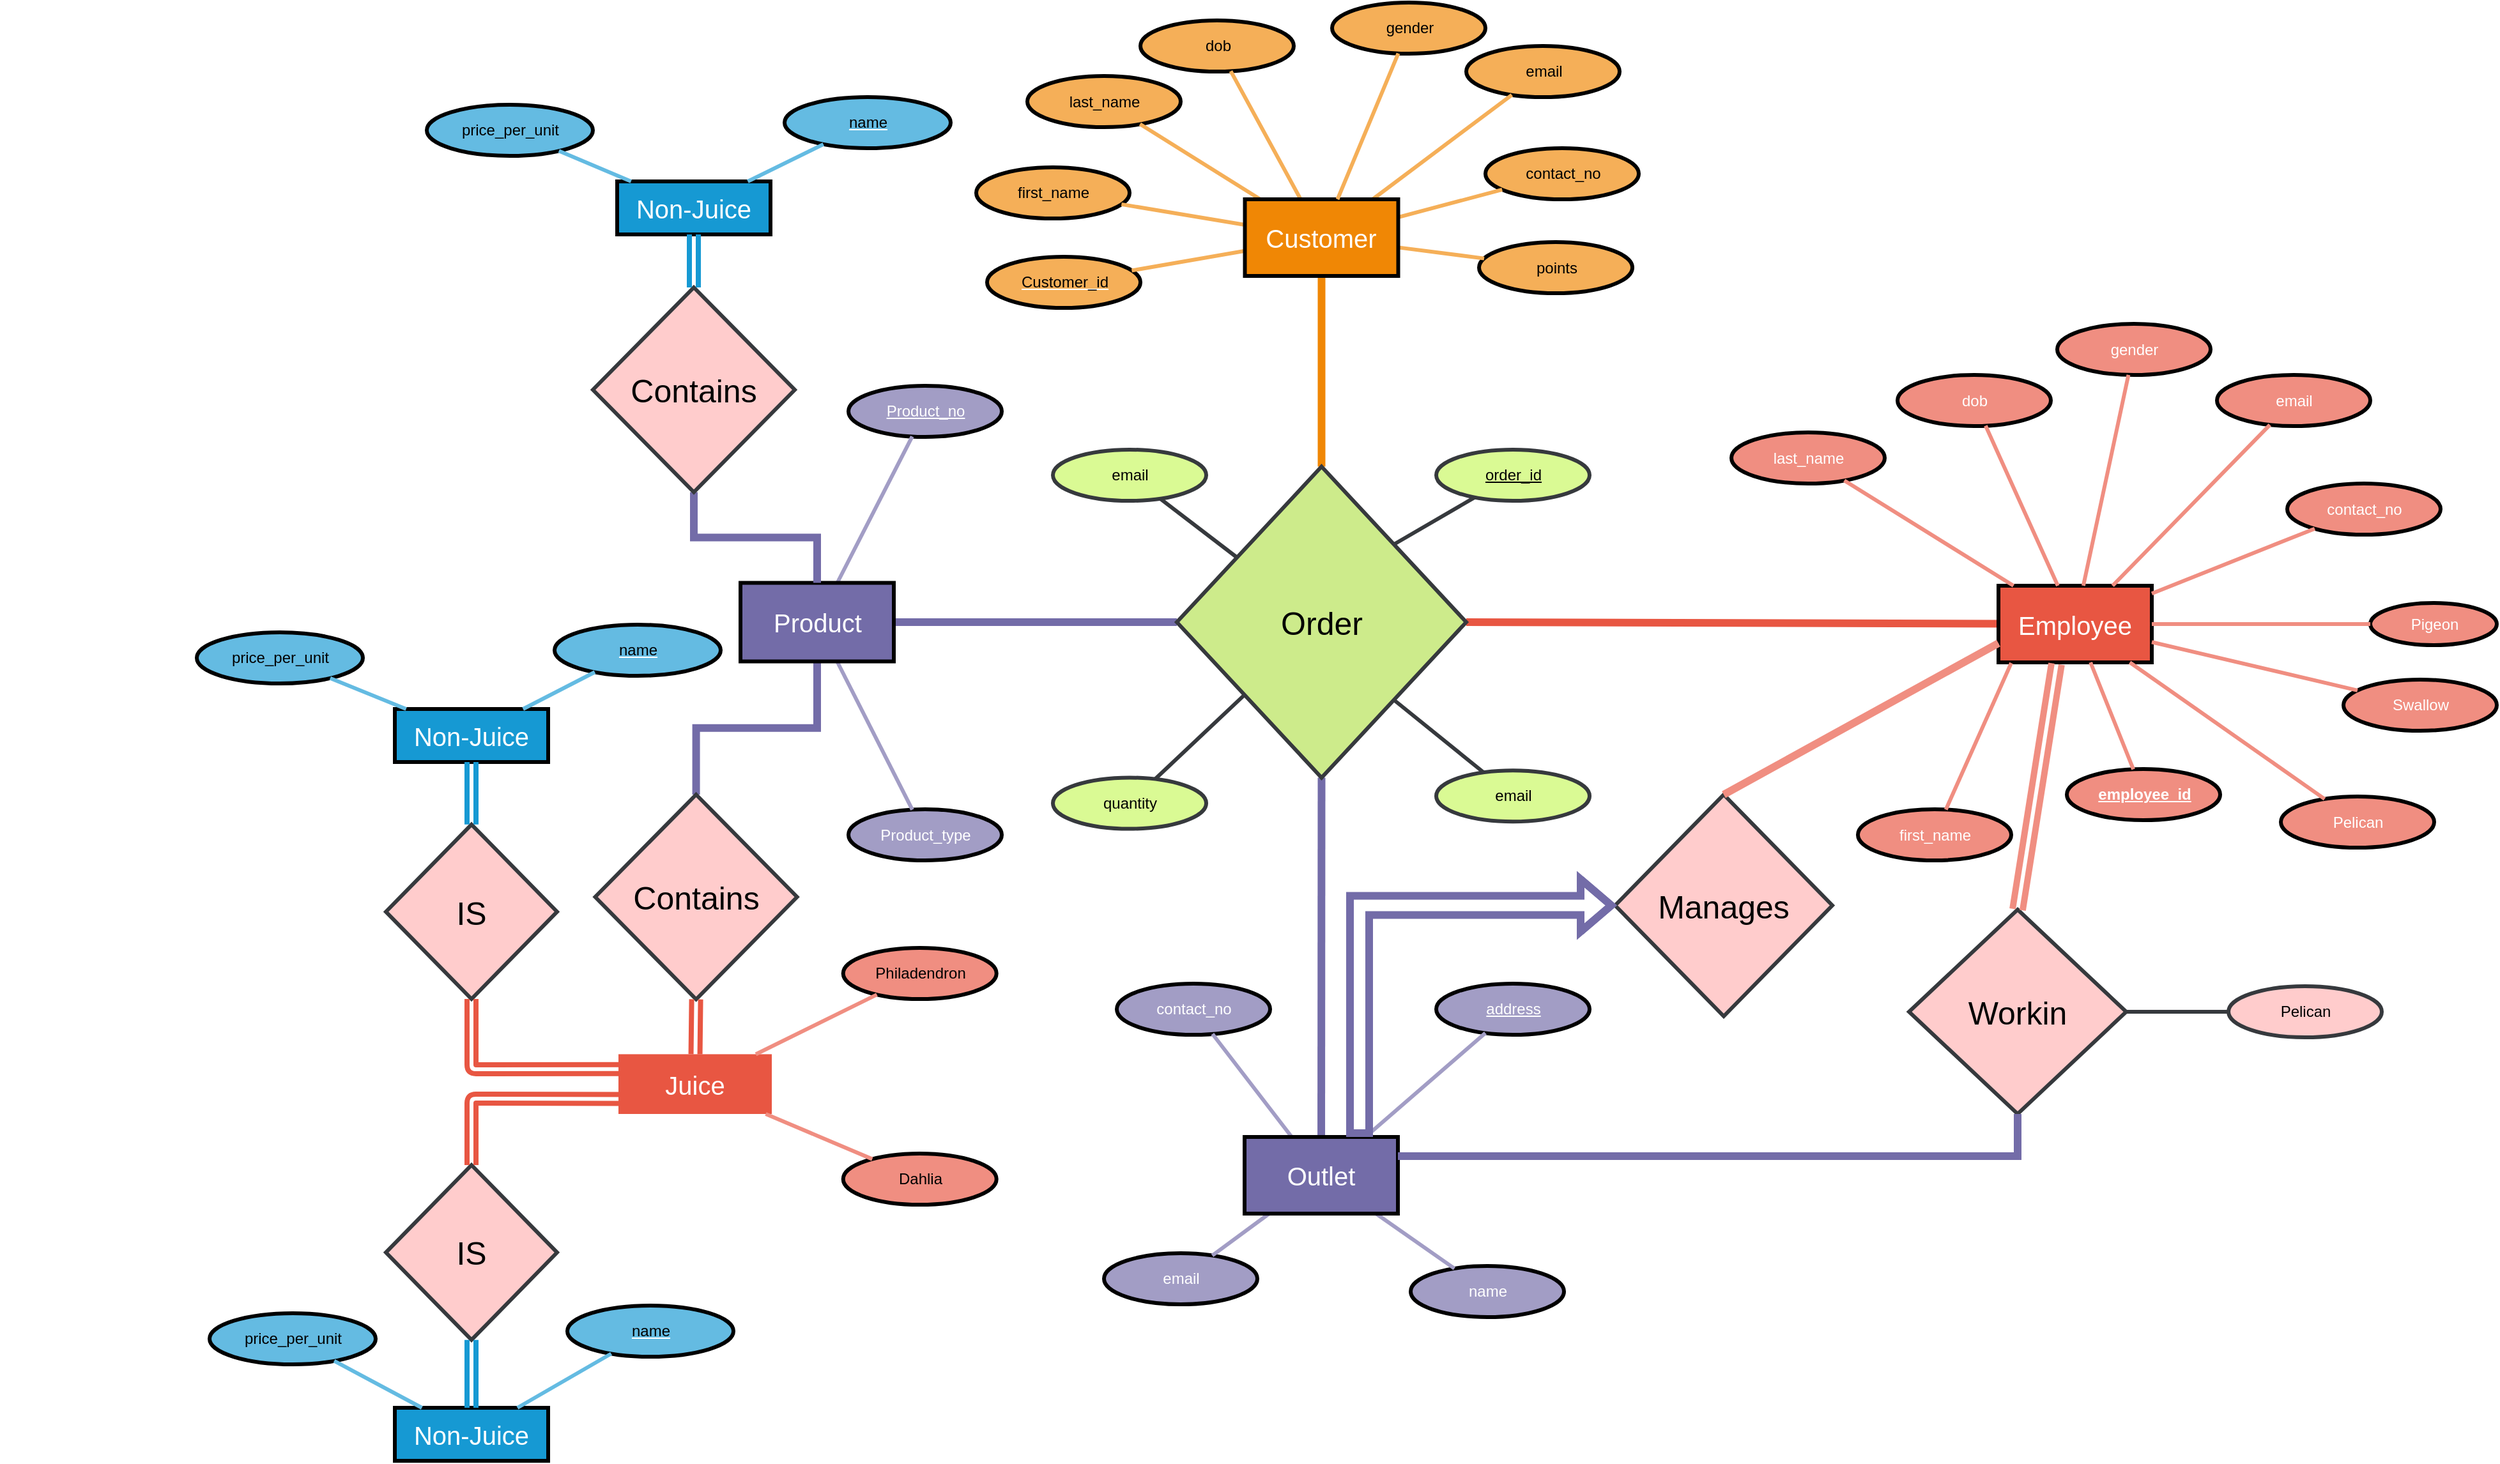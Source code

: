 <mxfile version="13.10.2" type="github">
  <diagram id="6a731a19-8d31-9384-78a2-239565b7b9f0" name="Page-1">
    <mxGraphModel dx="1393" dy="1600" grid="1" gridSize="10" guides="1" tooltips="1" connect="1" arrows="1" fold="1" page="1" pageScale="1" pageWidth="1169" pageHeight="827" background="#ffffff" math="0" shadow="0">
      <root>
        <mxCell id="0" />
        <mxCell id="1" parent="0" />
        <mxCell id="1360" style="endArrow=none;strokeWidth=6;strokeColor=#f08705;html=1;exitX=0.5;exitY=0;exitDx=0;exitDy=0;" parent="1" source="kfke6XZ2EHsCcAdk1a7N-1545" target="1351" edge="1">
          <mxGeometry relative="1" as="geometry">
            <mxPoint x="1119.428" y="661.509" as="sourcePoint" />
          </mxGeometry>
        </mxCell>
        <mxCell id="1361" style="endArrow=none;strokeWidth=6;strokeColor=#E85642;html=1;exitX=1;exitY=0.5;exitDx=0;exitDy=0;" parent="1" source="kfke6XZ2EHsCcAdk1a7N-1545" target="1352" edge="1">
          <mxGeometry relative="1" as="geometry">
            <mxPoint x="1215.894" y="757.975" as="sourcePoint" />
            <mxPoint x="1735" y="432" as="targetPoint" />
          </mxGeometry>
        </mxCell>
        <mxCell id="1363" style="endArrow=none;strokeWidth=6;strokeColor=#736CA8;html=1;exitX=0;exitY=0.5;exitDx=0;exitDy=0;" parent="1" source="kfke6XZ2EHsCcAdk1a7N-1545" target="1516" edge="1">
          <mxGeometry relative="1" as="geometry">
            <mxPoint x="915.334" y="823.747" as="sourcePoint" />
          </mxGeometry>
        </mxCell>
        <mxCell id="1364" style="endArrow=none;strokeWidth=6;strokeColor=#736ca8;html=1;exitX=0.5;exitY=1;exitDx=0;exitDy=0;" parent="1" source="kfke6XZ2EHsCcAdk1a7N-1545" target="1354" edge="1">
          <mxGeometry relative="1" as="geometry">
            <mxPoint x="1218.22" y="902.699" as="sourcePoint" />
          </mxGeometry>
        </mxCell>
        <mxCell id="1518" value="&lt;u&gt;Product_no&lt;/u&gt;" style="ellipse;fillColor=#a29dc5;strokeWidth=3;shadow=0;html=1;fontColor=#FFFFFF;" parent="1" vertex="1">
          <mxGeometry x="800" y="640" width="120" height="40" as="geometry" />
        </mxCell>
        <mxCell id="1525" value="Product_type" style="ellipse;fillColor=#a29dc5;strokeWidth=3;shadow=0;html=1;fontColor=#FFFFFF;" parent="1" vertex="1">
          <mxGeometry x="800" y="971.5" width="120" height="40" as="geometry" />
        </mxCell>
        <mxCell id="1530" value="" style="edgeStyle=none;endArrow=none;strokeWidth=3;strokeColor=#A29DC5;html=1;" parent="1" source="1516" target="1518" edge="1">
          <mxGeometry x="-1491" y="-302.5" width="100" height="100" as="geometry">
            <mxPoint x="-1491" y="-202.5" as="sourcePoint" />
            <mxPoint x="-1391" y="-302.5" as="targetPoint" />
          </mxGeometry>
        </mxCell>
        <mxCell id="1537" value="" style="edgeStyle=none;endArrow=none;strokeWidth=3;strokeColor=#A29DC5;html=1;" parent="1" source="1516" target="1525" edge="1">
          <mxGeometry x="-1491" y="-302.5" width="100" height="100" as="geometry">
            <mxPoint x="-1491" y="-202.5" as="sourcePoint" />
            <mxPoint x="-1391" y="-302.5" as="targetPoint" />
          </mxGeometry>
        </mxCell>
        <mxCell id="1542" style="edgeStyle=none;rounded=0;html=1;exitX=0.5;exitY=1;endArrow=none;endFill=0;jettySize=auto;orthogonalLoop=1;strokeColor=#736CA8;strokeWidth=2;fillColor=#64bbe2;fontSize=20;fontColor=#23445D;" parent="1" edge="1">
          <mxGeometry relative="1" as="geometry">
            <mxPoint x="137" y="771.5" as="sourcePoint" />
            <mxPoint x="137" y="771.5" as="targetPoint" />
          </mxGeometry>
        </mxCell>
        <mxCell id="kfke6XZ2EHsCcAdk1a7N-1545" value="&lt;font style=&quot;font-size: 25px&quot;&gt;Order&lt;/font&gt;" style="rhombus;whiteSpace=wrap;html=1;rounded=0;fillColor=#cdeb8b;strokeColor=#36393d;strokeWidth=3;" vertex="1" parent="1">
          <mxGeometry x="1057" y="703.25" width="226.5" height="243.5" as="geometry" />
        </mxCell>
        <mxCell id="kfke6XZ2EHsCcAdk1a7N-1552" value="" style="group" vertex="1" connectable="0" parent="1">
          <mxGeometry x="960" y="1098" width="470" height="284.5" as="geometry" />
        </mxCell>
        <mxCell id="1459" value="&lt;u&gt;address&lt;/u&gt;" style="ellipse;fillColor=#a29dc5;strokeWidth=3;shadow=0;html=1;fontColor=#FFFFFF;" parent="kfke6XZ2EHsCcAdk1a7N-1552" vertex="1">
          <mxGeometry x="300" y="10" width="120" height="40" as="geometry" />
        </mxCell>
        <mxCell id="1462" value="contact_no" style="ellipse;fillColor=#a29dc5;strokeWidth=3;shadow=0;html=1;fontColor=#FFFFFF;" parent="kfke6XZ2EHsCcAdk1a7N-1552" vertex="1">
          <mxGeometry x="50" y="10" width="120" height="40" as="geometry" />
        </mxCell>
        <mxCell id="1466" value="" style="edgeStyle=none;endArrow=none;strokeWidth=3;strokeColor=#A29DC5;html=1;" parent="kfke6XZ2EHsCcAdk1a7N-1552" source="1354" target="1462" edge="1">
          <mxGeometry x="-1300" y="-1190.5" width="100" height="100" as="geometry">
            <mxPoint x="-1300" y="-1090.5" as="sourcePoint" />
            <mxPoint x="-1200" y="-1190.5" as="targetPoint" />
          </mxGeometry>
        </mxCell>
        <mxCell id="1541" value="" style="edgeStyle=none;endArrow=none;strokeWidth=3;strokeColor=#A29DC5;html=1;" parent="kfke6XZ2EHsCcAdk1a7N-1552" source="1354" target="1459" edge="1">
          <mxGeometry x="-2725" y="-1495.5" width="100" height="100" as="geometry">
            <mxPoint x="-2725" y="-1395.5" as="sourcePoint" />
            <mxPoint x="-2625" y="-1495.5" as="targetPoint" />
          </mxGeometry>
        </mxCell>
        <mxCell id="1458" value="email" style="ellipse;fillColor=#a29dc5;strokeWidth=3;shadow=0;html=1;fontColor=#FFFFFF;" parent="kfke6XZ2EHsCcAdk1a7N-1552" vertex="1">
          <mxGeometry x="40" y="221" width="120" height="40" as="geometry" />
        </mxCell>
        <mxCell id="1465" value="" style="edgeStyle=none;endArrow=none;strokeWidth=3;strokeColor=#A29DC5;html=1;" parent="kfke6XZ2EHsCcAdk1a7N-1552" source="1354" target="1458" edge="1">
          <mxGeometry x="-1300" y="-959.5" width="100" height="100" as="geometry">
            <mxPoint x="-1300" y="-859.5" as="sourcePoint" />
            <mxPoint x="-1200" y="-959.5" as="targetPoint" />
          </mxGeometry>
        </mxCell>
        <mxCell id="1460" value="name" style="ellipse;fillColor=#a29dc5;strokeWidth=3;shadow=0;html=1;fontColor=#FFFFFF;" parent="kfke6XZ2EHsCcAdk1a7N-1552" vertex="1">
          <mxGeometry x="280" y="231" width="120" height="40" as="geometry" />
        </mxCell>
        <mxCell id="1463" value="" style="edgeStyle=none;endArrow=none;strokeWidth=3;strokeColor=#A29DC5;html=1;" parent="kfke6XZ2EHsCcAdk1a7N-1552" source="1354" target="1460" edge="1">
          <mxGeometry x="-1300" y="-959.5" width="100" height="100" as="geometry">
            <mxPoint x="-1300" y="-859.5" as="sourcePoint" />
            <mxPoint x="-1200" y="-959.5" as="targetPoint" />
          </mxGeometry>
        </mxCell>
        <mxCell id="1354" value="Outlet" style="rectangle;whiteSpace=wrap;html=1;shadow=0;fontFamily=Helvetica;fontSize=20;fontColor=#FFFFFF;align=center;strokeWidth=3;fillColor=#736ca8;" parent="kfke6XZ2EHsCcAdk1a7N-1552" vertex="1">
          <mxGeometry x="150" y="130" width="120" height="60" as="geometry" />
        </mxCell>
        <mxCell id="kfke6XZ2EHsCcAdk1a7N-1556" value="" style="group" vertex="1" connectable="0" parent="1">
          <mxGeometry x="1471" y="591.5" width="619" height="420" as="geometry" />
        </mxCell>
        <mxCell id="kfke6XZ2EHsCcAdk1a7N-1597" value="" style="group" vertex="1" connectable="0" parent="kfke6XZ2EHsCcAdk1a7N-1556">
          <mxGeometry x="20" width="599" height="420" as="geometry" />
        </mxCell>
        <mxCell id="1352" value="Employee" style="rectangle;whiteSpace=wrap;html=1;shadow=0;fontFamily=Helvetica;fontSize=20;fontColor=#FFFFFF;align=center;strokeWidth=3;fillColor=#E85642;" parent="kfke6XZ2EHsCcAdk1a7N-1597" vertex="1">
          <mxGeometry x="209" y="205" width="120" height="60" as="geometry" />
        </mxCell>
        <mxCell id="1415" value="last_name" style="ellipse;fillColor=#f08e81;strokeWidth=3;shadow=0;html=1;fontColor=#FFFFFF;" parent="kfke6XZ2EHsCcAdk1a7N-1597" vertex="1">
          <mxGeometry y="85" width="120" height="40" as="geometry" />
        </mxCell>
        <mxCell id="1416" value="dob" style="ellipse;fillColor=#f08e81;strokeWidth=3;shadow=0;html=1;fontColor=#FFFFFF;" parent="kfke6XZ2EHsCcAdk1a7N-1597" vertex="1">
          <mxGeometry x="130" y="40" width="120" height="40" as="geometry" />
        </mxCell>
        <mxCell id="1417" value="gender" style="ellipse;fillColor=#f08e81;strokeWidth=3;shadow=0;html=1;fontColor=#FFFFFF;" parent="kfke6XZ2EHsCcAdk1a7N-1597" vertex="1">
          <mxGeometry x="255" width="120" height="40" as="geometry" />
        </mxCell>
        <mxCell id="1418" value="email" style="ellipse;fillColor=#f08e81;strokeWidth=3;shadow=0;html=1;fontColor=#FFFFFF;" parent="kfke6XZ2EHsCcAdk1a7N-1597" vertex="1">
          <mxGeometry x="380" y="40" width="120" height="40" as="geometry" />
        </mxCell>
        <mxCell id="1419" value="contact_no" style="ellipse;fillColor=#f08e81;strokeWidth=3;shadow=0;html=1;fontColor=#FFFFFF;" parent="kfke6XZ2EHsCcAdk1a7N-1597" vertex="1">
          <mxGeometry x="435" y="125" width="120" height="40" as="geometry" />
        </mxCell>
        <mxCell id="1421" value="Pelican" style="ellipse;fillColor=#f08e81;strokeWidth=3;shadow=0;html=1;fontColor=#FFFFFF;" parent="kfke6XZ2EHsCcAdk1a7N-1597" vertex="1">
          <mxGeometry x="430" y="370" width="120" height="40" as="geometry" />
        </mxCell>
        <mxCell id="1426" value="" style="edgeStyle=none;endArrow=none;strokeWidth=3;strokeColor=#F08E81;html=1;" parent="kfke6XZ2EHsCcAdk1a7N-1597" source="1352" target="1415" edge="1">
          <mxGeometry x="-1480" y="-60" width="100" height="100" as="geometry">
            <mxPoint x="-1480" y="40" as="sourcePoint" />
            <mxPoint x="-1380" y="-60" as="targetPoint" />
          </mxGeometry>
        </mxCell>
        <mxCell id="1427" value="" style="edgeStyle=none;endArrow=none;strokeWidth=3;strokeColor=#F08E81;html=1;" parent="kfke6XZ2EHsCcAdk1a7N-1597" source="1352" target="1416" edge="1">
          <mxGeometry x="-1480" y="-60" width="100" height="100" as="geometry">
            <mxPoint x="-1480" y="40" as="sourcePoint" />
            <mxPoint x="-1380" y="-60" as="targetPoint" />
          </mxGeometry>
        </mxCell>
        <mxCell id="1428" value="" style="edgeStyle=none;endArrow=none;strokeWidth=3;strokeColor=#F08E81;html=1;" parent="kfke6XZ2EHsCcAdk1a7N-1597" source="1352" target="1417" edge="1">
          <mxGeometry x="-1480" y="-60" width="100" height="100" as="geometry">
            <mxPoint x="-1480" y="40" as="sourcePoint" />
            <mxPoint x="-1380" y="-60" as="targetPoint" />
          </mxGeometry>
        </mxCell>
        <mxCell id="1429" value="" style="edgeStyle=none;endArrow=none;strokeWidth=3;strokeColor=#F08E81;html=1;" parent="kfke6XZ2EHsCcAdk1a7N-1597" source="1352" target="1418" edge="1">
          <mxGeometry x="-1480" y="-60" width="100" height="100" as="geometry">
            <mxPoint x="-1480" y="40" as="sourcePoint" />
            <mxPoint x="-1380" y="-60" as="targetPoint" />
          </mxGeometry>
        </mxCell>
        <mxCell id="1430" value="" style="edgeStyle=none;endArrow=none;strokeWidth=3;strokeColor=#F08E81;html=1;" parent="kfke6XZ2EHsCcAdk1a7N-1597" source="1352" target="1419" edge="1">
          <mxGeometry x="-1480" y="-60" width="100" height="100" as="geometry">
            <mxPoint x="-1480" y="40" as="sourcePoint" />
            <mxPoint x="-1380" y="-60" as="targetPoint" />
          </mxGeometry>
        </mxCell>
        <mxCell id="1433" value="" style="edgeStyle=none;endArrow=none;strokeWidth=3;strokeColor=#F08E81;html=1;" parent="kfke6XZ2EHsCcAdk1a7N-1597" source="1352" target="1421" edge="1">
          <mxGeometry x="-1480" y="-60" width="100" height="100" as="geometry">
            <mxPoint x="-1480" y="40" as="sourcePoint" />
            <mxPoint x="-1380" y="-60" as="targetPoint" />
          </mxGeometry>
        </mxCell>
        <mxCell id="1413" value="&lt;u&gt;&lt;b&gt;employee_id&lt;/b&gt;&lt;/u&gt;" style="ellipse;fillColor=#f08e81;strokeWidth=3;shadow=0;html=1;fontColor=#FFFFFF;" parent="kfke6XZ2EHsCcAdk1a7N-1597" vertex="1">
          <mxGeometry x="262.5" y="348.5" width="120" height="40" as="geometry" />
        </mxCell>
        <mxCell id="1424" value="" style="edgeStyle=none;endArrow=none;strokeWidth=3;strokeColor=#F08E81;html=1;" parent="kfke6XZ2EHsCcAdk1a7N-1597" source="1352" target="1413" edge="1">
          <mxGeometry x="-1480" y="-60" width="100" height="100" as="geometry">
            <mxPoint x="-1480" y="40" as="sourcePoint" />
            <mxPoint x="-1380" y="-60" as="targetPoint" />
          </mxGeometry>
        </mxCell>
        <mxCell id="1412" value="Pigeon" style="ellipse;fillColor=#f08e81;strokeWidth=3;shadow=0;html=1;fontColor=#FFFFFF;" parent="kfke6XZ2EHsCcAdk1a7N-1597" vertex="1">
          <mxGeometry x="500" y="218.5" width="99" height="33" as="geometry" />
        </mxCell>
        <mxCell id="1431" value="" style="edgeStyle=none;endArrow=none;strokeWidth=3;strokeColor=#F08E81;html=1;" parent="kfke6XZ2EHsCcAdk1a7N-1597" source="1352" target="1412" edge="1">
          <mxGeometry x="-1230" y="-61.5" width="100" height="100" as="geometry">
            <mxPoint x="-1230" y="38.5" as="sourcePoint" />
            <mxPoint x="-1130" y="-61.5" as="targetPoint" />
          </mxGeometry>
        </mxCell>
        <mxCell id="1414" value="first_name" style="ellipse;fillColor=#f08e81;strokeWidth=3;shadow=0;html=1;fontColor=#FFFFFF;" parent="kfke6XZ2EHsCcAdk1a7N-1597" vertex="1">
          <mxGeometry x="99" y="380" width="120" height="40" as="geometry" />
        </mxCell>
        <mxCell id="1514" style="edgeStyle=orthogonalEdgeStyle;rounded=0;html=1;exitX=0.75;exitY=0;entryX=0.75;entryY=0;startArrow=none;startFill=0;endArrow=block;endFill=1;jettySize=auto;orthogonalLoop=1;strokeColor=#12aab5;strokeWidth=6;fontSize=20;fontColor=#2F5B7C;" parent="kfke6XZ2EHsCcAdk1a7N-1597" source="1414" target="1414" edge="1">
          <mxGeometry relative="1" as="geometry" />
        </mxCell>
        <mxCell id="1425" value="" style="edgeStyle=none;endArrow=none;strokeWidth=3;strokeColor=#F08E81;html=1;" parent="kfke6XZ2EHsCcAdk1a7N-1597" target="1414" edge="1">
          <mxGeometry x="-1391" y="-60" width="100" height="100" as="geometry">
            <mxPoint x="219" y="265.5" as="sourcePoint" />
            <mxPoint x="-1291" y="-60" as="targetPoint" />
          </mxGeometry>
        </mxCell>
        <mxCell id="1422" value="Swallow" style="ellipse;fillColor=#f08e81;strokeWidth=3;shadow=0;html=1;fontColor=#FFFFFF;" parent="kfke6XZ2EHsCcAdk1a7N-1597" vertex="1">
          <mxGeometry x="479" y="278.5" width="120" height="40" as="geometry" />
        </mxCell>
        <mxCell id="1432" value="" style="edgeStyle=none;endArrow=none;strokeWidth=3;strokeColor=#F08E81;html=1;" parent="kfke6XZ2EHsCcAdk1a7N-1597" source="1352" target="1422" edge="1">
          <mxGeometry x="-1141" y="-61.5" width="100" height="100" as="geometry">
            <mxPoint x="-1141" y="38.5" as="sourcePoint" />
            <mxPoint x="-1041" y="-61.5" as="targetPoint" />
          </mxGeometry>
        </mxCell>
        <mxCell id="kfke6XZ2EHsCcAdk1a7N-1561" value="email" style="ellipse;strokeColor=#36393d;strokeWidth=3;shadow=0;html=1;fillColor=#DAFA94;" vertex="1" parent="1">
          <mxGeometry x="1260" y="941.11" width="120" height="40" as="geometry" />
        </mxCell>
        <mxCell id="kfke6XZ2EHsCcAdk1a7N-1562" value="" style="edgeStyle=none;endArrow=none;strokeWidth=3;strokeColor=#36393d;html=1;exitX=1;exitY=1;exitDx=0;exitDy=0;fillColor=#cdeb8b;" edge="1" parent="1" target="kfke6XZ2EHsCcAdk1a7N-1561" source="kfke6XZ2EHsCcAdk1a7N-1545">
          <mxGeometry x="18.5" y="526.5" width="100" height="100" as="geometry">
            <mxPoint x="1220" y="760" as="sourcePoint" />
            <mxPoint x="118.5" y="526.5" as="targetPoint" />
          </mxGeometry>
        </mxCell>
        <mxCell id="kfke6XZ2EHsCcAdk1a7N-1563" value="&lt;u&gt;order_id&lt;/u&gt;" style="ellipse;strokeColor=#36393d;strokeWidth=3;shadow=0;html=1;fillColor=#DAFA94;" vertex="1" parent="1">
          <mxGeometry x="1260" y="690" width="120" height="40" as="geometry" />
        </mxCell>
        <mxCell id="kfke6XZ2EHsCcAdk1a7N-1564" value="" style="edgeStyle=none;endArrow=none;strokeWidth=3;strokeColor=#36393d;html=1;exitX=1;exitY=0;exitDx=0;exitDy=0;fillColor=#cdeb8b;" edge="1" parent="1" target="kfke6XZ2EHsCcAdk1a7N-1563" source="kfke6XZ2EHsCcAdk1a7N-1545">
          <mxGeometry x="-26.37" y="483.87" width="100" height="100" as="geometry">
            <mxPoint x="1180.005" y="721.495" as="sourcePoint" />
            <mxPoint x="73.63" y="483.87" as="targetPoint" />
          </mxGeometry>
        </mxCell>
        <mxCell id="kfke6XZ2EHsCcAdk1a7N-1566" value="email" style="ellipse;strokeColor=#36393d;strokeWidth=3;shadow=0;html=1;fillColor=#DAFA94;" vertex="1" parent="1">
          <mxGeometry x="960.0" y="690" width="120" height="40" as="geometry" />
        </mxCell>
        <mxCell id="kfke6XZ2EHsCcAdk1a7N-1567" value="" style="edgeStyle=none;endArrow=none;strokeWidth=3;strokeColor=#36393d;html=1;fillColor=#cdeb8b;" edge="1" parent="1" target="kfke6XZ2EHsCcAdk1a7N-1566" source="kfke6XZ2EHsCcAdk1a7N-1545">
          <mxGeometry x="-286.37" y="395.19" width="100" height="100" as="geometry">
            <mxPoint x="920.005" y="632.815" as="sourcePoint" />
            <mxPoint x="-186.37" y="395.19" as="targetPoint" />
          </mxGeometry>
        </mxCell>
        <mxCell id="kfke6XZ2EHsCcAdk1a7N-1568" value="quantity" style="ellipse;strokeColor=#36393d;strokeWidth=3;shadow=0;html=1;fillColor=#DAFA94;" vertex="1" parent="1">
          <mxGeometry x="960.0" y="946.75" width="120" height="40" as="geometry" />
        </mxCell>
        <mxCell id="kfke6XZ2EHsCcAdk1a7N-1569" value="" style="edgeStyle=none;endArrow=none;strokeWidth=3;strokeColor=#36393d;html=1;fillColor=#cdeb8b;" edge="1" parent="1" target="kfke6XZ2EHsCcAdk1a7N-1568" source="kfke6XZ2EHsCcAdk1a7N-1545">
          <mxGeometry x="-297" y="836.3" width="100" height="100" as="geometry">
            <mxPoint x="1110.634" y="1185.997" as="sourcePoint" />
            <mxPoint x="-197" y="836.3" as="targetPoint" />
          </mxGeometry>
        </mxCell>
        <mxCell id="kfke6XZ2EHsCcAdk1a7N-1570" value="&lt;font style=&quot;font-size: 25px&quot;&gt;Workin&lt;/font&gt;" style="rhombus;whiteSpace=wrap;html=1;rounded=0;fillColor=#ffcccc;strokeColor=#36393d;strokeWidth=3;" vertex="1" parent="1">
          <mxGeometry x="1630" y="1050" width="170" height="160" as="geometry" />
        </mxCell>
        <mxCell id="kfke6XZ2EHsCcAdk1a7N-1560" value="" style="edgeStyle=none;endArrow=none;strokeWidth=5;strokeColor=#F08E81;html=1;exitX=0.379;exitY=1.021;exitDx=0;exitDy=0;exitPerimeter=0;entryX=0.5;entryY=0;entryDx=0;entryDy=0;shape=link;" edge="1" parent="1" source="1352" target="kfke6XZ2EHsCcAdk1a7N-1570">
          <mxGeometry x="-1488.75" y="27" width="100" height="100" as="geometry">
            <mxPoint x="2085.002" y="942" as="sourcePoint" />
            <mxPoint x="2084" y="1070" as="targetPoint" />
          </mxGeometry>
        </mxCell>
        <mxCell id="kfke6XZ2EHsCcAdk1a7N-1571" value="Pelican" style="ellipse;strokeWidth=3;shadow=0;html=1;strokeColor=#36393d;fillColor=#ffcccc;" vertex="1" parent="1">
          <mxGeometry x="1880" y="1110" width="120" height="40" as="geometry" />
        </mxCell>
        <mxCell id="kfke6XZ2EHsCcAdk1a7N-1572" value="" style="edgeStyle=none;endArrow=none;strokeWidth=3;strokeColor=#36393d;html=1;fillColor=#ffff88;exitX=1;exitY=0.5;exitDx=0;exitDy=0;" edge="1" parent="1" target="kfke6XZ2EHsCcAdk1a7N-1571" source="kfke6XZ2EHsCcAdk1a7N-1570">
          <mxGeometry x="-1396.76" y="253" width="100" height="100" as="geometry">
            <mxPoint x="2190" y="1190" as="sourcePoint" />
            <mxPoint x="-1296.76" y="253" as="targetPoint" />
          </mxGeometry>
        </mxCell>
        <mxCell id="kfke6XZ2EHsCcAdk1a7N-1573" value="&lt;font style=&quot;font-size: 25px&quot;&gt;Manages&lt;/font&gt;" style="rhombus;whiteSpace=wrap;html=1;rounded=0;strokeColor=#36393d;strokeWidth=3;fillColor=#ffcccc;" vertex="1" parent="1">
          <mxGeometry x="1400" y="960" width="170" height="173.5" as="geometry" />
        </mxCell>
        <mxCell id="kfke6XZ2EHsCcAdk1a7N-1574" value="" style="edgeStyle=none;endArrow=none;strokeWidth=6;strokeColor=#F08E81;html=1;exitX=0;exitY=0.75;exitDx=0;exitDy=0;entryX=0.5;entryY=0;entryDx=0;entryDy=0;" edge="1" parent="1" source="1352" target="kfke6XZ2EHsCcAdk1a7N-1573">
          <mxGeometry x="-1702" y="56.12" width="100" height="100" as="geometry">
            <mxPoint x="1871.23" y="885.38" as="sourcePoint" />
            <mxPoint x="1870" y="1094.62" as="targetPoint" />
          </mxGeometry>
        </mxCell>
        <mxCell id="kfke6XZ2EHsCcAdk1a7N-1577" style="edgeStyle=orthogonalEdgeStyle;rounded=0;orthogonalLoop=1;jettySize=auto;html=1;exitX=0.75;exitY=0;exitDx=0;exitDy=0;endArrow=block;endFill=0;strokeWidth=6;entryX=0;entryY=0.5;entryDx=0;entryDy=0;strokeColor=#736CA8;shape=flexArrow;" edge="1" parent="1" source="1354" target="kfke6XZ2EHsCcAdk1a7N-1573">
          <mxGeometry relative="1" as="geometry">
            <mxPoint x="1560" y="1090" as="targetPoint" />
          </mxGeometry>
        </mxCell>
        <mxCell id="kfke6XZ2EHsCcAdk1a7N-1584" style="edgeStyle=orthogonalEdgeStyle;rounded=0;orthogonalLoop=1;jettySize=auto;html=1;exitX=1;exitY=0.25;exitDx=0;exitDy=0;endArrow=none;endFill=0;strokeColor=#736CA8;strokeWidth=6;entryX=0.5;entryY=1;entryDx=0;entryDy=0;" edge="1" parent="1" source="1354" target="kfke6XZ2EHsCcAdk1a7N-1570">
          <mxGeometry relative="1" as="geometry">
            <mxPoint x="1970" y="1320" as="targetPoint" />
          </mxGeometry>
        </mxCell>
        <mxCell id="kfke6XZ2EHsCcAdk1a7N-1590" style="edgeStyle=orthogonalEdgeStyle;rounded=0;orthogonalLoop=1;jettySize=auto;html=1;exitX=0.5;exitY=1;exitDx=0;exitDy=0;entryX=0.5;entryY=0;entryDx=0;entryDy=0;endArrow=none;endFill=0;strokeColor=#736CA8;strokeWidth=6;" edge="1" parent="1" source="1516" target="kfke6XZ2EHsCcAdk1a7N-1589">
          <mxGeometry relative="1" as="geometry" />
        </mxCell>
        <mxCell id="1516" value="Product" style="rectangle;whiteSpace=wrap;html=1;shadow=0;fontFamily=Helvetica;fontSize=20;fontColor=#FFFFFF;align=center;strokeWidth=3;fillColor=#736ca8;" parent="1" vertex="1">
          <mxGeometry x="715.5" y="794.25" width="120" height="61.5" as="geometry" />
        </mxCell>
        <mxCell id="kfke6XZ2EHsCcAdk1a7N-1586" style="edgeStyle=orthogonalEdgeStyle;rounded=0;orthogonalLoop=1;jettySize=auto;html=1;exitX=0.5;exitY=1;exitDx=0;exitDy=0;entryX=0.5;entryY=0;entryDx=0;entryDy=0;endArrow=none;endFill=0;strokeColor=#736CA8;strokeWidth=6;" edge="1" parent="1" source="kfke6XZ2EHsCcAdk1a7N-1585" target="1516">
          <mxGeometry relative="1" as="geometry" />
        </mxCell>
        <mxCell id="kfke6XZ2EHsCcAdk1a7N-1595" value="" style="group" vertex="1" connectable="0" parent="1">
          <mxGeometry x="910" y="340" width="518.5" height="239" as="geometry" />
        </mxCell>
        <mxCell id="1394" value="&lt;font color=&quot;#000000&quot;&gt;gender&lt;/font&gt;" style="ellipse;fillColor=#f5af58;strokeWidth=3;shadow=0;html=1;fontColor=#FFFFFF;" parent="kfke6XZ2EHsCcAdk1a7N-1595" vertex="1">
          <mxGeometry x="268.5" width="120" height="40" as="geometry" />
        </mxCell>
        <mxCell id="kfke6XZ2EHsCcAdk1a7N-1593" value="" style="group" vertex="1" connectable="0" parent="kfke6XZ2EHsCcAdk1a7N-1595">
          <mxGeometry x="-10" y="14" width="518.5" height="225" as="geometry" />
        </mxCell>
        <mxCell id="1390" value="&lt;u&gt;&lt;font color=&quot;#000000&quot;&gt;Customer_id&lt;/font&gt;&lt;/u&gt;" style="ellipse;fillColor=#f5af58;strokeWidth=3;shadow=0;html=1;fontColor=#FFFFFF;" parent="kfke6XZ2EHsCcAdk1a7N-1593" vertex="1">
          <mxGeometry x="8.5" y="185" width="120" height="40" as="geometry" />
        </mxCell>
        <mxCell id="1391" value="&lt;font color=&quot;#000000&quot;&gt;first_name&lt;/font&gt;" style="ellipse;fillColor=#f5af58;strokeWidth=3;shadow=0;html=1;fontColor=#FFFFFF;" parent="kfke6XZ2EHsCcAdk1a7N-1593" vertex="1">
          <mxGeometry y="115" width="120" height="40" as="geometry" />
        </mxCell>
        <mxCell id="1392" value="&lt;font color=&quot;#000000&quot;&gt;last_name&lt;/font&gt;" style="ellipse;fillColor=#f5af58;strokeWidth=3;shadow=0;html=1;fontColor=#FFFFFF;" parent="kfke6XZ2EHsCcAdk1a7N-1593" vertex="1">
          <mxGeometry x="40" y="43.5" width="120" height="40" as="geometry" />
        </mxCell>
        <mxCell id="1393" value="&lt;font color=&quot;#000000&quot;&gt;dob&lt;/font&gt;" style="ellipse;fillColor=#f5af58;strokeWidth=3;shadow=0;html=1;fontColor=#FFFFFF;" parent="kfke6XZ2EHsCcAdk1a7N-1593" vertex="1">
          <mxGeometry x="128.5" width="120" height="40" as="geometry" />
        </mxCell>
        <mxCell id="kfke6XZ2EHsCcAdk1a7N-1547" style="edgeStyle=orthogonalEdgeStyle;rounded=0;orthogonalLoop=1;jettySize=auto;html=1;" edge="1" parent="kfke6XZ2EHsCcAdk1a7N-1593">
          <mxGeometry relative="1" as="geometry">
            <mxPoint x="443.333" y="53.5" as="targetPoint" />
            <mxPoint x="443" y="43.5" as="sourcePoint" />
          </mxGeometry>
        </mxCell>
        <mxCell id="1395" value="&lt;font color=&quot;#000000&quot;&gt;email&lt;/font&gt;" style="ellipse;fillColor=#f5af58;strokeWidth=3;shadow=0;html=1;fontColor=#FFFFFF;" parent="kfke6XZ2EHsCcAdk1a7N-1593" vertex="1">
          <mxGeometry x="383.5" y="20" width="120" height="40" as="geometry" />
        </mxCell>
        <mxCell id="1396" value="&lt;font color=&quot;#000000&quot;&gt;contact_no&lt;/font&gt;" style="ellipse;fillColor=#f5af58;strokeWidth=3;shadow=0;html=1;fontColor=#FFFFFF;" parent="kfke6XZ2EHsCcAdk1a7N-1593" vertex="1">
          <mxGeometry x="398.5" y="100" width="120" height="40" as="geometry" />
        </mxCell>
        <mxCell id="1397" value="&lt;font color=&quot;#000000&quot;&gt;points&lt;/font&gt;" style="ellipse;fillColor=#f5af58;strokeWidth=3;shadow=0;html=1;fontColor=#FFFFFF;" parent="kfke6XZ2EHsCcAdk1a7N-1593" vertex="1">
          <mxGeometry x="393.5" y="173.5" width="120" height="40" as="geometry" />
        </mxCell>
        <mxCell id="1402" value="" style="edgeStyle=none;endArrow=none;strokeWidth=3;strokeColor=#F5AF58;html=1;" parent="kfke6XZ2EHsCcAdk1a7N-1593" source="1351" target="1390" edge="1">
          <mxGeometry x="-896.5" y="-105" width="100" height="100" as="geometry">
            <mxPoint x="-896.5" y="-5" as="sourcePoint" />
            <mxPoint x="-796.5" y="-105" as="targetPoint" />
          </mxGeometry>
        </mxCell>
        <mxCell id="1403" value="" style="edgeStyle=none;endArrow=none;strokeWidth=3;strokeColor=#F5AF58;html=1;" parent="kfke6XZ2EHsCcAdk1a7N-1593" source="1351" target="1391" edge="1">
          <mxGeometry x="-896.5" y="-105" width="100" height="100" as="geometry">
            <mxPoint x="-896.5" y="-5" as="sourcePoint" />
            <mxPoint x="-796.5" y="-105" as="targetPoint" />
          </mxGeometry>
        </mxCell>
        <mxCell id="1404" value="" style="edgeStyle=none;endArrow=none;strokeWidth=3;strokeColor=#F5AF58;html=1;" parent="kfke6XZ2EHsCcAdk1a7N-1593" source="1351" target="1392" edge="1">
          <mxGeometry x="-896.5" y="-105" width="100" height="100" as="geometry">
            <mxPoint x="-896.5" y="-5" as="sourcePoint" />
            <mxPoint x="-796.5" y="-105" as="targetPoint" />
          </mxGeometry>
        </mxCell>
        <mxCell id="1405" value="" style="edgeStyle=none;endArrow=none;strokeWidth=3;strokeColor=#F5AF58;html=1;" parent="kfke6XZ2EHsCcAdk1a7N-1593" source="1351" target="1393" edge="1">
          <mxGeometry x="-896.5" y="-105" width="100" height="100" as="geometry">
            <mxPoint x="-896.5" y="-5" as="sourcePoint" />
            <mxPoint x="-796.5" y="-105" as="targetPoint" />
          </mxGeometry>
        </mxCell>
        <mxCell id="1407" value="" style="edgeStyle=none;endArrow=none;strokeWidth=3;strokeColor=#F5AF58;html=1;" parent="kfke6XZ2EHsCcAdk1a7N-1593" source="1351" target="1395" edge="1">
          <mxGeometry x="-896.5" y="-105" width="100" height="100" as="geometry">
            <mxPoint x="-896.5" y="-5" as="sourcePoint" />
            <mxPoint x="-796.5" y="-105" as="targetPoint" />
          </mxGeometry>
        </mxCell>
        <mxCell id="1408" value="" style="edgeStyle=none;endArrow=none;strokeWidth=3;strokeColor=#F5AF58;html=1;" parent="kfke6XZ2EHsCcAdk1a7N-1593" source="1351" target="1396" edge="1">
          <mxGeometry x="-896.5" y="-105" width="100" height="100" as="geometry">
            <mxPoint x="-896.5" y="-5" as="sourcePoint" />
            <mxPoint x="-796.5" y="-105" as="targetPoint" />
          </mxGeometry>
        </mxCell>
        <mxCell id="1409" value="" style="edgeStyle=none;endArrow=none;strokeWidth=3;strokeColor=#F5AF58;html=1;" parent="kfke6XZ2EHsCcAdk1a7N-1593" source="1351" target="1397" edge="1">
          <mxGeometry x="-896.5" y="-105" width="100" height="100" as="geometry">
            <mxPoint x="-896.5" y="-5" as="sourcePoint" />
            <mxPoint x="-796.5" y="-105" as="targetPoint" />
          </mxGeometry>
        </mxCell>
        <mxCell id="1351" value="Customer" style="rectangle;whiteSpace=wrap;html=1;shadow=0;fontFamily=Helvetica;fontSize=20;fontColor=#FFFFFF;align=center;strokeWidth=3;fillColor=#F08705;gradientColor=none;" parent="kfke6XZ2EHsCcAdk1a7N-1593" vertex="1">
          <mxGeometry x="210.25" y="140" width="120" height="60" as="geometry" />
        </mxCell>
        <mxCell id="1406" value="" style="edgeStyle=none;endArrow=none;strokeWidth=3;strokeColor=#F5AF58;html=1;" parent="kfke6XZ2EHsCcAdk1a7N-1595" source="1351" target="1394" edge="1">
          <mxGeometry x="-1798" y="-345" width="100" height="100" as="geometry">
            <mxPoint x="-1798" y="-245" as="sourcePoint" />
            <mxPoint x="-1698" y="-345" as="targetPoint" />
          </mxGeometry>
        </mxCell>
        <mxCell id="kfke6XZ2EHsCcAdk1a7N-1625" value="" style="group" vertex="1" connectable="0" parent="1">
          <mxGeometry x="410" y="910.001" width="645.862" height="535.719" as="geometry" />
        </mxCell>
        <mxCell id="kfke6XZ2EHsCcAdk1a7N-1588" value="" style="group;" vertex="1" connectable="0" parent="kfke6XZ2EHsCcAdk1a7N-1625">
          <mxGeometry width="645.862" height="535.719" as="geometry" />
        </mxCell>
        <mxCell id="1356" value="Juice" style="rectangle;whiteSpace=wrap;html=1;shadow=0;fontFamily=Helvetica;fontSize=20;fontColor=#FFFFFF;align=center;strokeWidth=3;fillColor=#E85642;strokeColor=none;" parent="kfke6XZ2EHsCcAdk1a7N-1588" vertex="1">
          <mxGeometry x="210" y="253.22" width="120" height="46.78" as="geometry" />
        </mxCell>
        <mxCell id="1490" value="&lt;font color=&quot;#000000&quot;&gt;Philadendron&lt;/font&gt;" style="ellipse;fillColor=#f08e81;strokeWidth=3;shadow=0;html=1;fontColor=#FFFFFF;" parent="kfke6XZ2EHsCcAdk1a7N-1588" vertex="1">
          <mxGeometry x="385.86" y="169.999" width="120" height="40" as="geometry" />
        </mxCell>
        <mxCell id="1491" value="&lt;font color=&quot;#000000&quot;&gt;Dahlia&lt;/font&gt;" style="ellipse;fillColor=#f08e81;strokeWidth=3;shadow=0;html=1;fontColor=#FFFFFF;" parent="kfke6XZ2EHsCcAdk1a7N-1588" vertex="1">
          <mxGeometry x="385.86" y="330.999" width="120" height="40" as="geometry" />
        </mxCell>
        <mxCell id="1503" value="" style="edgeStyle=none;endArrow=none;strokeWidth=3;strokeColor=#F08E81;html=1;" parent="kfke6XZ2EHsCcAdk1a7N-1588" source="1356" target="1490" edge="1">
          <mxGeometry x="-160" y="-866.781" width="100" height="100" as="geometry">
            <mxPoint x="-160" y="-766.781" as="sourcePoint" />
            <mxPoint x="-60" y="-866.781" as="targetPoint" />
          </mxGeometry>
        </mxCell>
        <mxCell id="1504" value="" style="edgeStyle=none;endArrow=none;strokeWidth=3;strokeColor=#F08E81;html=1;" parent="kfke6XZ2EHsCcAdk1a7N-1588" source="1356" target="1491" edge="1">
          <mxGeometry x="-160" y="-866.781" width="100" height="100" as="geometry">
            <mxPoint x="-160" y="-766.781" as="sourcePoint" />
            <mxPoint x="-60" y="-866.781" as="targetPoint" />
          </mxGeometry>
        </mxCell>
        <mxCell id="kfke6XZ2EHsCcAdk1a7N-1617" value="&lt;font style=&quot;font-size: 25px&quot;&gt;IS&lt;/font&gt;" style="rhombus;whiteSpace=wrap;html=1;rounded=0;fillColor=#ffcccc;strokeColor=#36393d;strokeWidth=3;" vertex="1" parent="kfke6XZ2EHsCcAdk1a7N-1588">
          <mxGeometry x="28" y="73.39" width="134" height="136.61" as="geometry" />
        </mxCell>
        <mxCell id="kfke6XZ2EHsCcAdk1a7N-1618" value="&lt;font style=&quot;font-size: 25px&quot;&gt;IS&lt;/font&gt;" style="rhombus;whiteSpace=wrap;html=1;rounded=0;fillColor=#ffcccc;strokeColor=#36393d;strokeWidth=3;" vertex="1" parent="kfke6XZ2EHsCcAdk1a7N-1588">
          <mxGeometry x="28" y="340" width="134" height="136.86" as="geometry" />
        </mxCell>
        <mxCell id="kfke6XZ2EHsCcAdk1a7N-1622" value="" style="edgeStyle=none;endArrow=none;strokeWidth=4;strokeColor=#E85642;html=1;shape=link;endSize=4;exitX=0.5;exitY=1;exitDx=0;exitDy=0;entryX=0;entryY=0.25;entryDx=0;entryDy=0;" edge="1" parent="kfke6XZ2EHsCcAdk1a7N-1588" source="kfke6XZ2EHsCcAdk1a7N-1617" target="1356">
          <mxGeometry x="-465.4" y="-341.781" width="100" height="100" as="geometry">
            <mxPoint x="35.86" y="219.999" as="sourcePoint" />
            <mxPoint x="24.86" y="259.999" as="targetPoint" />
            <Array as="points">
              <mxPoint x="95" y="264.999" />
            </Array>
          </mxGeometry>
        </mxCell>
        <mxCell id="kfke6XZ2EHsCcAdk1a7N-1624" value="" style="edgeStyle=none;endArrow=none;strokeWidth=4;strokeColor=#E85642;html=1;shape=link;endSize=4;exitX=0.5;exitY=0;exitDx=0;exitDy=0;entryX=0;entryY=0.75;entryDx=0;entryDy=0;" edge="1" parent="kfke6XZ2EHsCcAdk1a7N-1588" source="kfke6XZ2EHsCcAdk1a7N-1618" target="1356">
          <mxGeometry x="-769.54" y="-1241.783" width="100" height="100" as="geometry">
            <mxPoint x="34.86" y="219.999" as="sourcePoint" />
            <mxPoint x="220.0" y="274.915" as="targetPoint" />
            <Array as="points">
              <mxPoint x="95" y="287.999" />
            </Array>
          </mxGeometry>
        </mxCell>
        <mxCell id="kfke6XZ2EHsCcAdk1a7N-1629" value="Non-Juice" style="rectangle;whiteSpace=wrap;html=1;shadow=0;fontFamily=Helvetica;fontSize=20;fontColor=#FFFFFF;align=center;strokeWidth=3;fillColor=#1699D3;" vertex="1" parent="kfke6XZ2EHsCcAdk1a7N-1588">
          <mxGeometry x="35" y="-17.001" width="120" height="41.5" as="geometry" />
        </mxCell>
        <mxCell id="kfke6XZ2EHsCcAdk1a7N-1630" style="endArrow=none;strokeWidth=4;strokeColor=#1699D3;html=1;shape=link;endSize=2;exitX=0.5;exitY=0;exitDx=0;exitDy=0;" edge="1" parent="kfke6XZ2EHsCcAdk1a7N-1588" target="kfke6XZ2EHsCcAdk1a7N-1629" source="kfke6XZ2EHsCcAdk1a7N-1617">
          <mxGeometry relative="1" as="geometry">
            <mxPoint x="89" y="65.999" as="sourcePoint" />
            <Array as="points" />
          </mxGeometry>
        </mxCell>
        <mxCell id="kfke6XZ2EHsCcAdk1a7N-1631" value="&lt;u&gt;&lt;font color=&quot;#000000&quot;&gt;name&lt;/font&gt;&lt;/u&gt;" style="ellipse;fillColor=#64BBE2;strokeWidth=3;shadow=0;html=1;fontColor=#FFFFFF;" vertex="1" parent="kfke6XZ2EHsCcAdk1a7N-1588">
          <mxGeometry x="160" y="-83.001" width="130" height="40" as="geometry" />
        </mxCell>
        <mxCell id="kfke6XZ2EHsCcAdk1a7N-1632" value="" style="edgeStyle=none;endArrow=none;strokeWidth=3;strokeColor=#64BBE2;html=1;" edge="1" parent="kfke6XZ2EHsCcAdk1a7N-1588" source="kfke6XZ2EHsCcAdk1a7N-1629" target="kfke6XZ2EHsCcAdk1a7N-1631">
          <mxGeometry x="-1316" y="-799.501" width="100" height="100" as="geometry">
            <mxPoint x="-1316" y="-699.501" as="sourcePoint" />
            <mxPoint x="-1216" y="-799.501" as="targetPoint" />
          </mxGeometry>
        </mxCell>
        <mxCell id="kfke6XZ2EHsCcAdk1a7N-1633" value="&lt;font color=&quot;#000000&quot;&gt;price_per_unit&lt;/font&gt;" style="ellipse;fillColor=#64BBE2;strokeWidth=3;shadow=0;html=1;fontColor=#FFFFFF;" vertex="1" parent="kfke6XZ2EHsCcAdk1a7N-1588">
          <mxGeometry x="-120" y="-77.001" width="130" height="40" as="geometry" />
        </mxCell>
        <mxCell id="kfke6XZ2EHsCcAdk1a7N-1634" value="" style="edgeStyle=none;endArrow=none;strokeWidth=3;strokeColor=#64BBE2;html=1;" edge="1" parent="kfke6XZ2EHsCcAdk1a7N-1588" source="kfke6XZ2EHsCcAdk1a7N-1629" target="kfke6XZ2EHsCcAdk1a7N-1633">
          <mxGeometry x="-716" y="-419.501" width="100" height="100" as="geometry">
            <mxPoint x="-716" y="-319.501" as="sourcePoint" />
            <mxPoint x="-616" y="-419.501" as="targetPoint" />
          </mxGeometry>
        </mxCell>
        <mxCell id="kfke6XZ2EHsCcAdk1a7N-1589" value="&lt;font style=&quot;font-size: 25px&quot;&gt;Contains&lt;/font&gt;" style="rhombus;whiteSpace=wrap;html=1;rounded=0;fillColor=#ffcccc;strokeColor=#36393d;strokeWidth=3;" vertex="1" parent="kfke6XZ2EHsCcAdk1a7N-1625">
          <mxGeometry x="191.79" y="49.999" width="158" height="160.25" as="geometry" />
        </mxCell>
        <mxCell id="1366" value="" style="edgeStyle=none;endArrow=none;strokeWidth=4;strokeColor=#E85642;html=1;exitX=0.5;exitY=1;exitDx=0;exitDy=0;shape=link;endSize=4;" parent="kfke6XZ2EHsCcAdk1a7N-1625" source="kfke6XZ2EHsCcAdk1a7N-1589" target="1356" edge="1">
          <mxGeometry x="94.5" y="568.22" width="100" height="100" as="geometry">
            <mxPoint x="907.862" y="1260.001" as="sourcePoint" />
            <mxPoint x="194.5" y="568.22" as="targetPoint" />
          </mxGeometry>
        </mxCell>
        <mxCell id="kfke6XZ2EHsCcAdk1a7N-1627" value="" style="group" vertex="1" connectable="0" parent="1">
          <mxGeometry x="600" y="380" width="329" height="343.25" as="geometry" />
        </mxCell>
        <mxCell id="kfke6XZ2EHsCcAdk1a7N-1585" value="&lt;font style=&quot;font-size: 25px&quot;&gt;Contains&lt;/font&gt;" style="rhombus;whiteSpace=wrap;html=1;rounded=0;fillColor=#ffcccc;strokeColor=#36393d;strokeWidth=3;" vertex="1" parent="kfke6XZ2EHsCcAdk1a7N-1627">
          <mxGeometry y="183" width="158" height="160.25" as="geometry" />
        </mxCell>
        <mxCell id="1350" value="Non-Juice" style="rectangle;whiteSpace=wrap;html=1;shadow=0;fontFamily=Helvetica;fontSize=20;fontColor=#FFFFFF;align=center;strokeWidth=3;fillColor=#1699D3;" parent="kfke6XZ2EHsCcAdk1a7N-1627" vertex="1">
          <mxGeometry x="19" y="100" width="120" height="41.5" as="geometry" />
        </mxCell>
        <mxCell id="1359" style="endArrow=none;strokeWidth=4;strokeColor=#1699D3;html=1;exitX=0.5;exitY=0;exitDx=0;exitDy=0;shape=link;endSize=2;" parent="kfke6XZ2EHsCcAdk1a7N-1627" source="kfke6XZ2EHsCcAdk1a7N-1585" target="1350" edge="1">
          <mxGeometry relative="1" as="geometry">
            <mxPoint x="75.5" y="191" as="sourcePoint" />
            <Array as="points" />
          </mxGeometry>
        </mxCell>
        <mxCell id="1376" value="&lt;u&gt;&lt;font color=&quot;#000000&quot;&gt;name&lt;/font&gt;&lt;/u&gt;" style="ellipse;fillColor=#64BBE2;strokeWidth=3;shadow=0;html=1;fontColor=#FFFFFF;" parent="kfke6XZ2EHsCcAdk1a7N-1627" vertex="1">
          <mxGeometry x="150" y="34" width="130" height="40" as="geometry" />
        </mxCell>
        <mxCell id="1377" value="" style="edgeStyle=none;endArrow=none;strokeWidth=3;strokeColor=#64BBE2;html=1;" parent="kfke6XZ2EHsCcAdk1a7N-1627" source="1350" target="1376" edge="1">
          <mxGeometry x="-726" y="-302.5" width="100" height="100" as="geometry">
            <mxPoint x="-726" y="-202.5" as="sourcePoint" />
            <mxPoint x="-626" y="-302.5" as="targetPoint" />
          </mxGeometry>
        </mxCell>
        <mxCell id="1375" value="&lt;font color=&quot;#000000&quot;&gt;price_per_unit&lt;/font&gt;" style="ellipse;fillColor=#64BBE2;strokeWidth=3;shadow=0;html=1;fontColor=#FFFFFF;" parent="1" vertex="1">
          <mxGeometry x="470" y="420" width="130" height="40" as="geometry" />
        </mxCell>
        <mxCell id="1387" value="" style="edgeStyle=none;endArrow=none;strokeWidth=3;strokeColor=#64BBE2;html=1;" parent="1" source="1350" target="1375" edge="1">
          <mxGeometry x="-126" y="77.5" width="100" height="100" as="geometry">
            <mxPoint x="-126" y="177.5" as="sourcePoint" />
            <mxPoint x="-26" y="77.5" as="targetPoint" />
          </mxGeometry>
        </mxCell>
        <mxCell id="kfke6XZ2EHsCcAdk1a7N-1635" value="Non-Juice" style="rectangle;whiteSpace=wrap;html=1;shadow=0;fontFamily=Helvetica;fontSize=20;fontColor=#FFFFFF;align=center;strokeWidth=3;fillColor=#1699D3;" vertex="1" parent="1">
          <mxGeometry x="445" y="1440" width="120" height="41.5" as="geometry" />
        </mxCell>
        <mxCell id="kfke6XZ2EHsCcAdk1a7N-1636" style="endArrow=none;strokeWidth=4;strokeColor=#1699D3;html=1;exitX=0.5;exitY=1;exitDx=0;exitDy=0;shape=link;endSize=2;" edge="1" parent="1" target="kfke6XZ2EHsCcAdk1a7N-1635" source="kfke6XZ2EHsCcAdk1a7N-1618">
          <mxGeometry relative="1" as="geometry">
            <mxPoint x="509" y="1509" as="sourcePoint" />
            <Array as="points" />
          </mxGeometry>
        </mxCell>
        <mxCell id="kfke6XZ2EHsCcAdk1a7N-1637" value="&lt;u&gt;&lt;font color=&quot;#000000&quot;&gt;name&lt;/font&gt;&lt;/u&gt;" style="ellipse;fillColor=#64BBE2;strokeWidth=3;shadow=0;html=1;fontColor=#FFFFFF;" vertex="1" parent="1">
          <mxGeometry x="580" y="1360" width="130" height="40" as="geometry" />
        </mxCell>
        <mxCell id="kfke6XZ2EHsCcAdk1a7N-1638" value="" style="edgeStyle=none;endArrow=none;strokeWidth=3;strokeColor=#64BBE2;html=1;" edge="1" parent="1" source="kfke6XZ2EHsCcAdk1a7N-1635" target="kfke6XZ2EHsCcAdk1a7N-1637">
          <mxGeometry x="-896" y="643.5" width="100" height="100" as="geometry">
            <mxPoint x="-896" y="743.5" as="sourcePoint" />
            <mxPoint x="-796" y="643.5" as="targetPoint" />
          </mxGeometry>
        </mxCell>
        <mxCell id="kfke6XZ2EHsCcAdk1a7N-1639" value="&lt;font color=&quot;#000000&quot;&gt;price_per_unit&lt;/font&gt;" style="ellipse;fillColor=#64BBE2;strokeWidth=3;shadow=0;html=1;fontColor=#FFFFFF;" vertex="1" parent="1">
          <mxGeometry x="300" y="1366" width="130" height="40" as="geometry" />
        </mxCell>
        <mxCell id="kfke6XZ2EHsCcAdk1a7N-1640" value="" style="edgeStyle=none;endArrow=none;strokeWidth=3;strokeColor=#64BBE2;html=1;" edge="1" parent="1" source="kfke6XZ2EHsCcAdk1a7N-1635" target="kfke6XZ2EHsCcAdk1a7N-1639">
          <mxGeometry x="-296" y="1023.5" width="100" height="100" as="geometry">
            <mxPoint x="-296" y="1123.5" as="sourcePoint" />
            <mxPoint x="-196" y="1023.5" as="targetPoint" />
          </mxGeometry>
        </mxCell>
      </root>
    </mxGraphModel>
  </diagram>
</mxfile>
